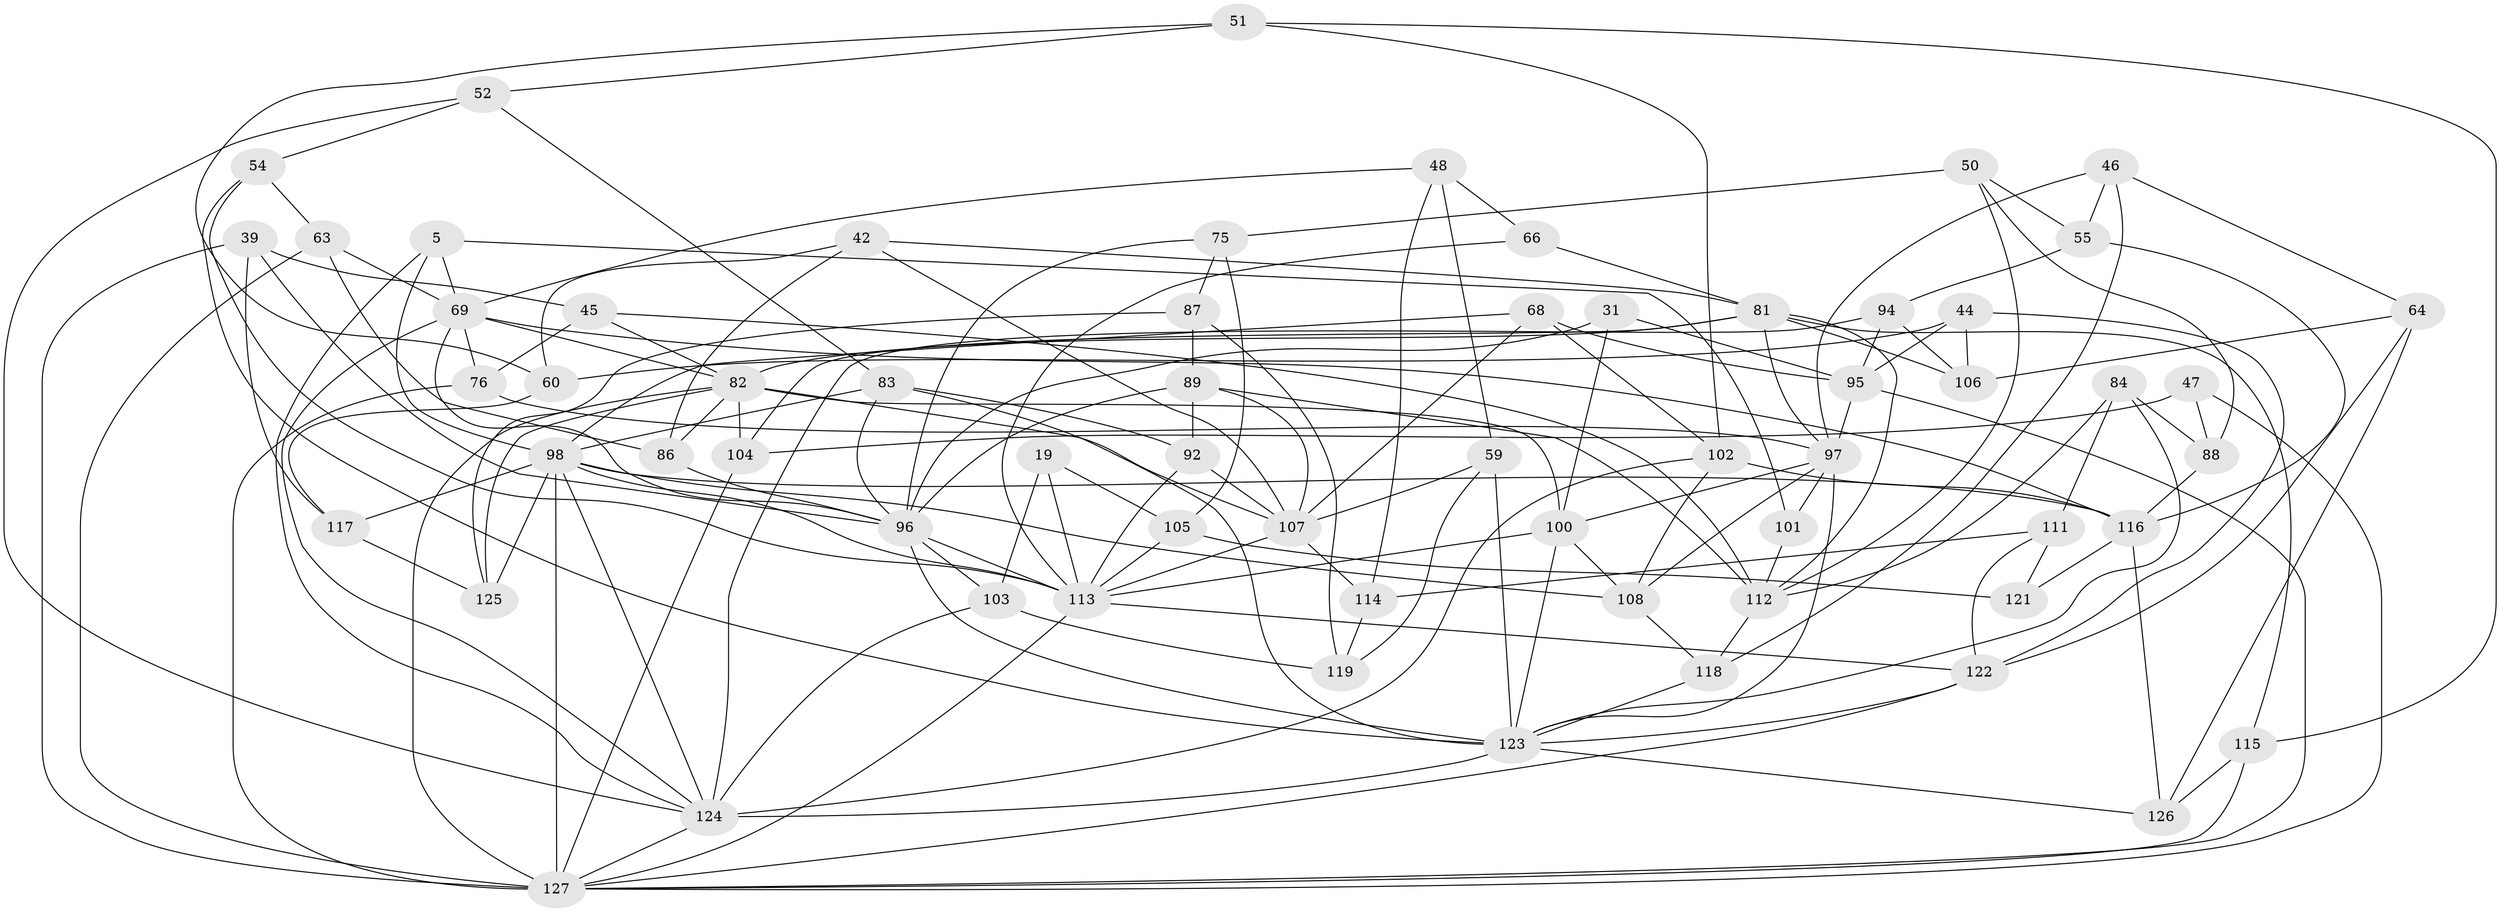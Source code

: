 // original degree distribution, {4: 1.0}
// Generated by graph-tools (version 1.1) at 2025/57/03/09/25 04:57:26]
// undirected, 63 vertices, 161 edges
graph export_dot {
graph [start="1"]
  node [color=gray90,style=filled];
  5 [super="+4"];
  19;
  31;
  39;
  42;
  44;
  45;
  46;
  47;
  48;
  50;
  51;
  52;
  54;
  55;
  59;
  60;
  63;
  64;
  66;
  68;
  69 [super="+28"];
  75;
  76;
  81 [super="+40"];
  82 [super="+20+37+56"];
  83 [super="+30"];
  84;
  86;
  87;
  88;
  89 [super="+72"];
  92 [super="+73"];
  94;
  95 [super="+90"];
  96 [super="+32+35"];
  97 [super="+70"];
  98 [super="+74"];
  100 [super="+7+8"];
  101;
  102 [super="+79"];
  103;
  104 [super="+26"];
  105 [super="+12+77"];
  106;
  107 [super="+67"];
  108 [super="+18"];
  111;
  112 [super="+10+49"];
  113 [super="+93+80+110"];
  114;
  115;
  116 [super="+24"];
  117;
  118;
  119;
  121;
  122 [super="+99+62"];
  123 [super="+22+85+53"];
  124 [super="+120+58+91"];
  125 [super="+61"];
  126;
  127 [super="+109+78"];
  5 -- 101 [weight=2];
  5 -- 124 [weight=2];
  5 -- 69;
  5 -- 98;
  19 -- 105 [weight=2];
  19 -- 103;
  19 -- 113;
  31 -- 96;
  31 -- 100;
  31 -- 95 [weight=2];
  39 -- 45;
  39 -- 117;
  39 -- 127;
  39 -- 96;
  42 -- 86;
  42 -- 60;
  42 -- 81;
  42 -- 107;
  44 -- 95;
  44 -- 122;
  44 -- 106;
  44 -- 60;
  45 -- 76;
  45 -- 112;
  45 -- 82;
  46 -- 118;
  46 -- 55;
  46 -- 64;
  46 -- 97;
  47 -- 104 [weight=2];
  47 -- 88;
  47 -- 127;
  48 -- 114;
  48 -- 59;
  48 -- 66;
  48 -- 69;
  50 -- 112;
  50 -- 75;
  50 -- 88;
  50 -- 55;
  51 -- 60;
  51 -- 115;
  51 -- 52;
  51 -- 102;
  52 -- 54;
  52 -- 83;
  52 -- 124;
  54 -- 113;
  54 -- 63;
  54 -- 123;
  55 -- 94;
  55 -- 116;
  59 -- 119;
  59 -- 107;
  59 -- 123;
  60 -- 117;
  63 -- 86;
  63 -- 69;
  63 -- 127;
  64 -- 126;
  64 -- 106;
  64 -- 122;
  66 -- 81;
  66 -- 113 [weight=2];
  68 -- 102;
  68 -- 107;
  68 -- 95;
  68 -- 98;
  69 -- 82;
  69 -- 116;
  69 -- 76;
  69 -- 124;
  69 -- 96;
  75 -- 87;
  75 -- 96;
  75 -- 105;
  76 -- 127;
  76 -- 97;
  81 -- 97;
  81 -- 112;
  81 -- 82;
  81 -- 115;
  81 -- 104;
  81 -- 106;
  82 -- 125 [weight=2];
  82 -- 100;
  82 -- 107 [weight=3];
  82 -- 127 [weight=2];
  82 -- 104 [weight=2];
  82 -- 86;
  83 -- 98;
  83 -- 92 [weight=2];
  83 -- 123;
  83 -- 96;
  84 -- 88;
  84 -- 111;
  84 -- 112;
  84 -- 123;
  86 -- 96;
  87 -- 89;
  87 -- 119;
  87 -- 125;
  88 -- 116;
  89 -- 112 [weight=2];
  89 -- 96;
  89 -- 107;
  89 -- 92;
  92 -- 107;
  92 -- 113 [weight=2];
  94 -- 106;
  94 -- 124;
  94 -- 95;
  95 -- 127 [weight=2];
  95 -- 97;
  96 -- 103;
  96 -- 113;
  96 -- 123;
  97 -- 108;
  97 -- 123;
  97 -- 100;
  97 -- 101;
  98 -- 117;
  98 -- 127 [weight=3];
  98 -- 108;
  98 -- 113 [weight=2];
  98 -- 116;
  98 -- 124;
  98 -- 125 [weight=2];
  100 -- 108 [weight=2];
  100 -- 113 [weight=2];
  100 -- 123;
  101 -- 112;
  102 -- 108;
  102 -- 116 [weight=2];
  102 -- 124;
  103 -- 119;
  103 -- 124;
  104 -- 127;
  105 -- 121 [weight=2];
  105 -- 113 [weight=3];
  107 -- 114;
  107 -- 113;
  108 -- 118;
  111 -- 121;
  111 -- 114;
  111 -- 122;
  112 -- 118;
  113 -- 122 [weight=2];
  113 -- 127;
  114 -- 119;
  115 -- 126;
  115 -- 127;
  116 -- 121;
  116 -- 126;
  117 -- 125;
  118 -- 123;
  122 -- 123 [weight=2];
  122 -- 127;
  123 -- 126;
  123 -- 124 [weight=3];
  124 -- 127;
}
